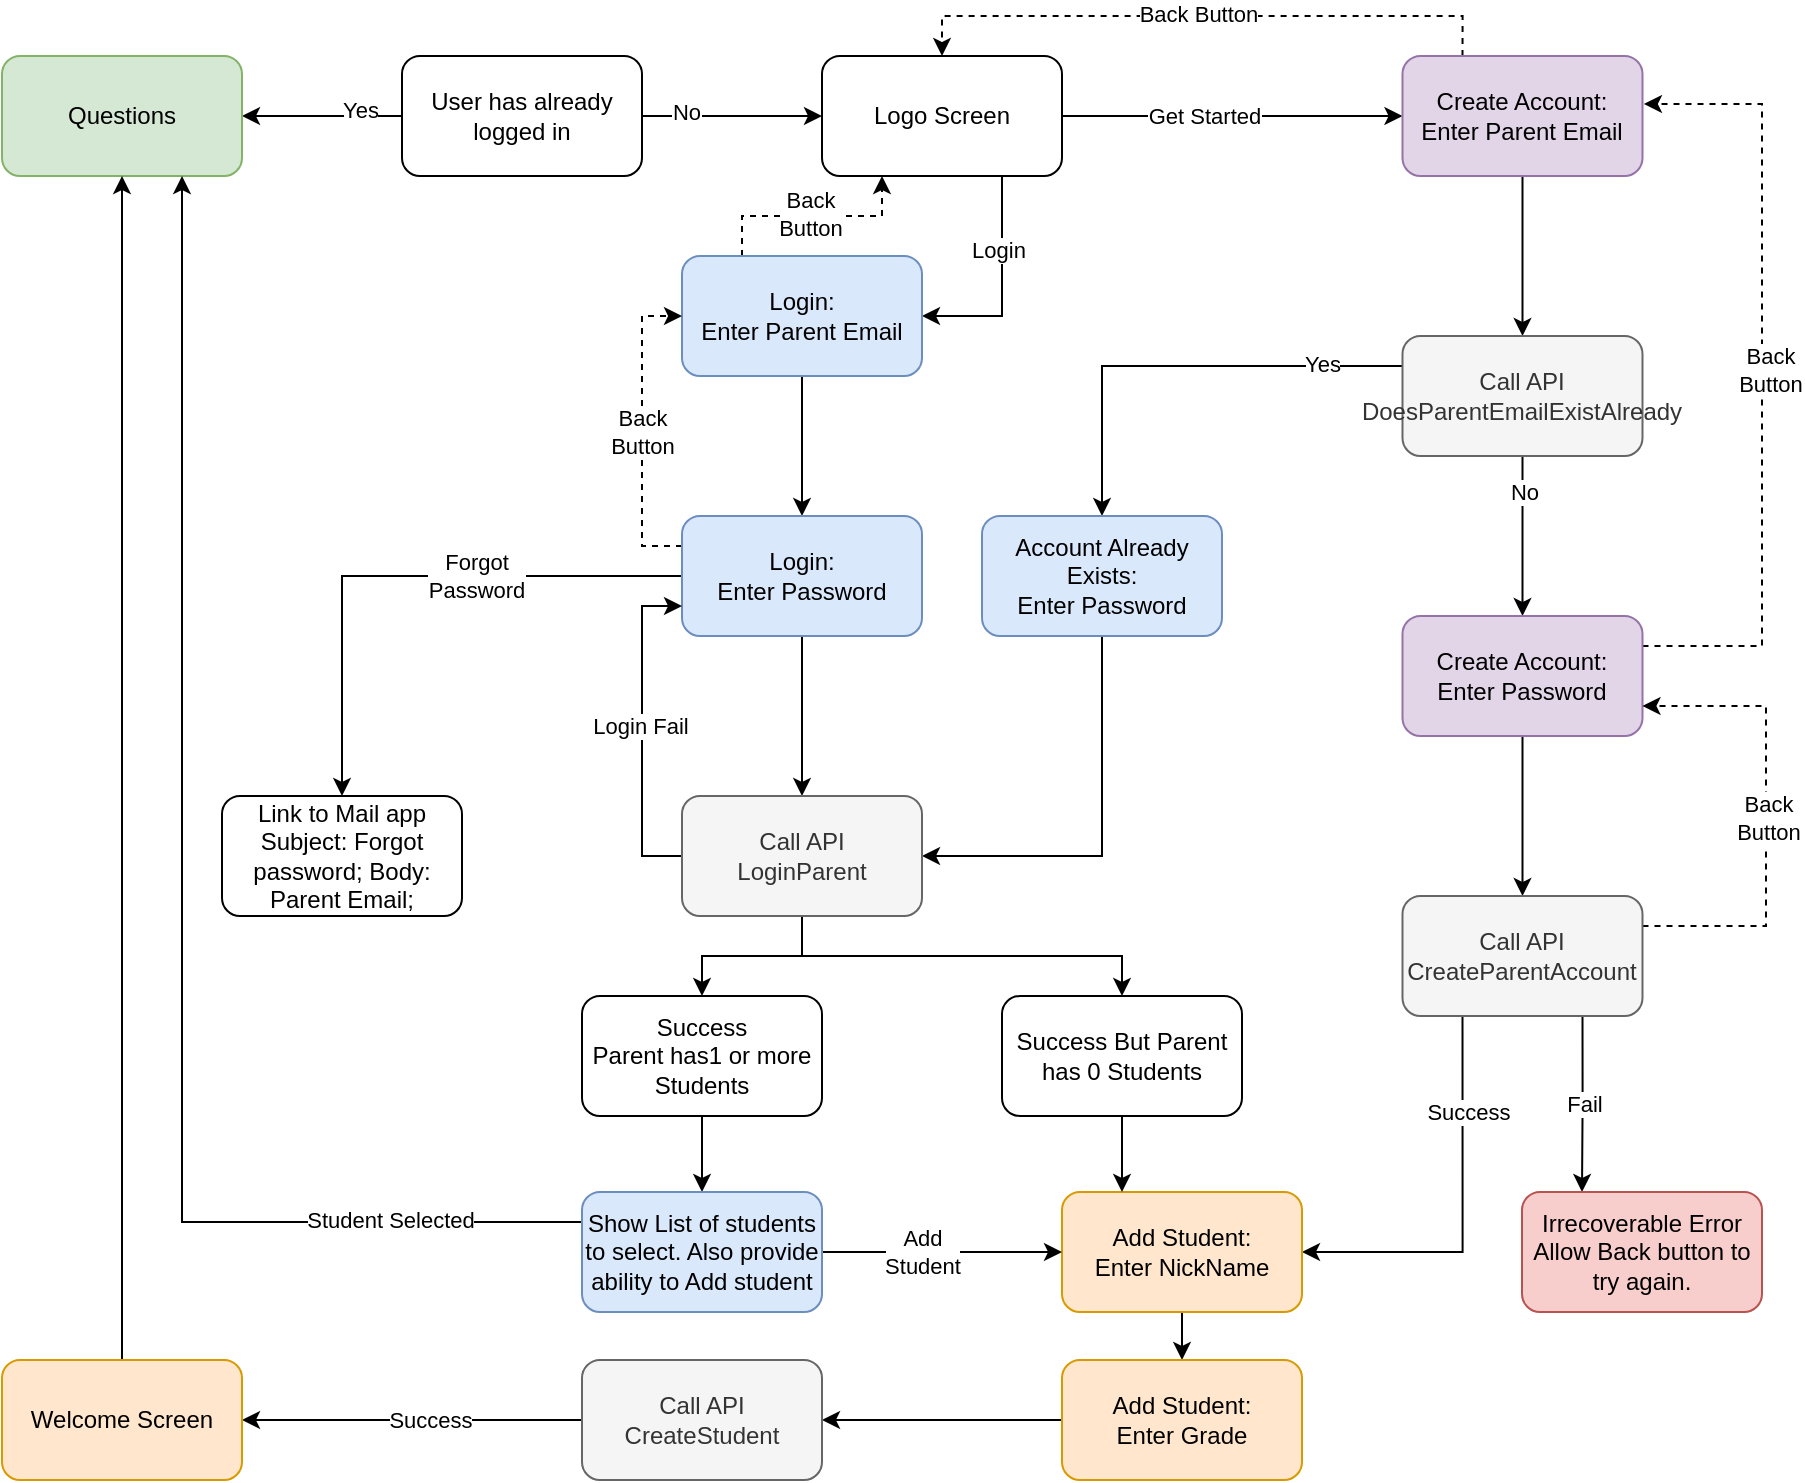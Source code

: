 <mxfile version="21.7.2" type="github">
  <diagram name="Page-1" id="vmIVtsfUiU3wfmPA_YQA">
    <mxGraphModel dx="2954" dy="1142" grid="0" gridSize="10" guides="1" tooltips="1" connect="1" arrows="1" fold="1" page="1" pageScale="1" pageWidth="1100" pageHeight="850" math="0" shadow="0">
      <root>
        <mxCell id="0" />
        <mxCell id="1" parent="0" />
        <mxCell id="P5cGoQy2PzddgMnJaDp2-16" value="" style="edgeStyle=orthogonalEdgeStyle;rounded=0;orthogonalLoop=1;jettySize=auto;html=1;entryX=0;entryY=0.5;entryDx=0;entryDy=0;" parent="1" source="P5cGoQy2PzddgMnJaDp2-1" target="P5cGoQy2PzddgMnJaDp2-21" edge="1">
          <mxGeometry relative="1" as="geometry">
            <mxPoint x="473" y="71" as="targetPoint" />
          </mxGeometry>
        </mxCell>
        <mxCell id="P5cGoQy2PzddgMnJaDp2-20" value="No" style="edgeLabel;html=1;align=center;verticalAlign=middle;resizable=0;points=[];" parent="P5cGoQy2PzddgMnJaDp2-16" vertex="1" connectable="0">
          <mxGeometry x="-0.514" y="2" relative="1" as="geometry">
            <mxPoint as="offset" />
          </mxGeometry>
        </mxCell>
        <mxCell id="P5cGoQy2PzddgMnJaDp2-18" value="" style="edgeStyle=orthogonalEdgeStyle;rounded=0;orthogonalLoop=1;jettySize=auto;html=1;" parent="1" source="P5cGoQy2PzddgMnJaDp2-1" target="P5cGoQy2PzddgMnJaDp2-17" edge="1">
          <mxGeometry relative="1" as="geometry" />
        </mxCell>
        <mxCell id="P5cGoQy2PzddgMnJaDp2-19" value="Yes" style="edgeLabel;html=1;align=center;verticalAlign=middle;resizable=0;points=[];" parent="P5cGoQy2PzddgMnJaDp2-18" vertex="1" connectable="0">
          <mxGeometry x="-0.475" y="-3" relative="1" as="geometry">
            <mxPoint as="offset" />
          </mxGeometry>
        </mxCell>
        <mxCell id="P5cGoQy2PzddgMnJaDp2-1" value="User has already logged in" style="rounded=1;whiteSpace=wrap;html=1;" parent="1" vertex="1">
          <mxGeometry x="263" y="41" width="120" height="60" as="geometry" />
        </mxCell>
        <mxCell id="P5cGoQy2PzddgMnJaDp2-17" value="Questions" style="rounded=1;whiteSpace=wrap;html=1;fillColor=#d5e8d4;strokeColor=#82b366;" parent="1" vertex="1">
          <mxGeometry x="63" y="41" width="120" height="60" as="geometry" />
        </mxCell>
        <mxCell id="P5cGoQy2PzddgMnJaDp2-23" value="" style="edgeStyle=orthogonalEdgeStyle;rounded=0;orthogonalLoop=1;jettySize=auto;html=1;exitX=1;exitY=0.5;exitDx=0;exitDy=0;" parent="1" source="P5cGoQy2PzddgMnJaDp2-21" target="P5cGoQy2PzddgMnJaDp2-22" edge="1">
          <mxGeometry relative="1" as="geometry">
            <mxPoint x="703" y="131" as="sourcePoint" />
          </mxGeometry>
        </mxCell>
        <mxCell id="P5cGoQy2PzddgMnJaDp2-24" value="Get Started" style="edgeLabel;html=1;align=center;verticalAlign=middle;resizable=0;points=[];" parent="P5cGoQy2PzddgMnJaDp2-23" vertex="1" connectable="0">
          <mxGeometry x="-0.525" relative="1" as="geometry">
            <mxPoint x="30" as="offset" />
          </mxGeometry>
        </mxCell>
        <mxCell id="-tZ8AGclSu1HzoPf-OQu-6" style="edgeStyle=orthogonalEdgeStyle;rounded=0;orthogonalLoop=1;jettySize=auto;html=1;exitX=0.75;exitY=1;exitDx=0;exitDy=0;entryX=1;entryY=0.5;entryDx=0;entryDy=0;" edge="1" parent="1" source="P5cGoQy2PzddgMnJaDp2-21" target="P5cGoQy2PzddgMnJaDp2-25">
          <mxGeometry relative="1" as="geometry" />
        </mxCell>
        <mxCell id="-tZ8AGclSu1HzoPf-OQu-7" value="Login" style="edgeLabel;html=1;align=center;verticalAlign=middle;resizable=0;points=[];" vertex="1" connectable="0" parent="-tZ8AGclSu1HzoPf-OQu-6">
          <mxGeometry x="-0.327" y="-2" relative="1" as="geometry">
            <mxPoint as="offset" />
          </mxGeometry>
        </mxCell>
        <mxCell id="P5cGoQy2PzddgMnJaDp2-21" value="Logo Screen" style="rounded=1;whiteSpace=wrap;html=1;" parent="1" vertex="1">
          <mxGeometry x="473" y="41" width="120" height="60" as="geometry" />
        </mxCell>
        <mxCell id="P5cGoQy2PzddgMnJaDp2-30" value="" style="edgeStyle=orthogonalEdgeStyle;rounded=0;orthogonalLoop=1;jettySize=auto;html=1;" parent="1" source="P5cGoQy2PzddgMnJaDp2-22" target="P5cGoQy2PzddgMnJaDp2-29" edge="1">
          <mxGeometry relative="1" as="geometry" />
        </mxCell>
        <mxCell id="5v7Toj7J83Ppl3yIPvHp-8" style="edgeStyle=orthogonalEdgeStyle;rounded=0;orthogonalLoop=1;jettySize=auto;html=1;exitX=0.25;exitY=0;exitDx=0;exitDy=0;entryX=0.5;entryY=0;entryDx=0;entryDy=0;dashed=1;" parent="1" source="P5cGoQy2PzddgMnJaDp2-22" target="P5cGoQy2PzddgMnJaDp2-21" edge="1">
          <mxGeometry relative="1" as="geometry" />
        </mxCell>
        <mxCell id="5v7Toj7J83Ppl3yIPvHp-9" value="Back Button" style="edgeLabel;html=1;align=center;verticalAlign=middle;resizable=0;points=[];" parent="5v7Toj7J83Ppl3yIPvHp-8" vertex="1" connectable="0">
          <mxGeometry x="0.014" y="-1" relative="1" as="geometry">
            <mxPoint as="offset" />
          </mxGeometry>
        </mxCell>
        <mxCell id="P5cGoQy2PzddgMnJaDp2-22" value="Create Account:&lt;br&gt;Enter Parent Email" style="whiteSpace=wrap;html=1;rounded=1;fillColor=#e1d5e7;strokeColor=#9673a6;" parent="1" vertex="1">
          <mxGeometry x="763.25" y="41" width="120" height="60" as="geometry" />
        </mxCell>
        <mxCell id="P5cGoQy2PzddgMnJaDp2-37" style="edgeStyle=orthogonalEdgeStyle;rounded=0;orthogonalLoop=1;jettySize=auto;html=1;exitX=0.5;exitY=1;exitDx=0;exitDy=0;entryX=0.5;entryY=0;entryDx=0;entryDy=0;" parent="1" source="P5cGoQy2PzddgMnJaDp2-25" target="P5cGoQy2PzddgMnJaDp2-34" edge="1">
          <mxGeometry relative="1" as="geometry" />
        </mxCell>
        <mxCell id="-tZ8AGclSu1HzoPf-OQu-4" style="edgeStyle=orthogonalEdgeStyle;rounded=0;orthogonalLoop=1;jettySize=auto;html=1;exitX=0.25;exitY=0;exitDx=0;exitDy=0;entryX=0.25;entryY=1;entryDx=0;entryDy=0;dashed=1;" edge="1" parent="1" source="P5cGoQy2PzddgMnJaDp2-25" target="P5cGoQy2PzddgMnJaDp2-21">
          <mxGeometry relative="1" as="geometry" />
        </mxCell>
        <mxCell id="-tZ8AGclSu1HzoPf-OQu-5" value="Back&lt;br&gt;Button" style="edgeLabel;html=1;align=center;verticalAlign=middle;resizable=0;points=[];" vertex="1" connectable="0" parent="-tZ8AGclSu1HzoPf-OQu-4">
          <mxGeometry x="-0.018" y="1" relative="1" as="geometry">
            <mxPoint as="offset" />
          </mxGeometry>
        </mxCell>
        <mxCell id="P5cGoQy2PzddgMnJaDp2-25" value="Login:&lt;br&gt;Enter Parent Email" style="whiteSpace=wrap;html=1;rounded=1;fillColor=#dae8fc;strokeColor=#6c8ebf;" parent="1" vertex="1">
          <mxGeometry x="403" y="141" width="120" height="60" as="geometry" />
        </mxCell>
        <mxCell id="P5cGoQy2PzddgMnJaDp2-32" value="" style="edgeStyle=orthogonalEdgeStyle;rounded=0;orthogonalLoop=1;jettySize=auto;html=1;" parent="1" source="P5cGoQy2PzddgMnJaDp2-29" target="P5cGoQy2PzddgMnJaDp2-31" edge="1">
          <mxGeometry relative="1" as="geometry" />
        </mxCell>
        <mxCell id="P5cGoQy2PzddgMnJaDp2-33" value="No" style="edgeLabel;html=1;align=center;verticalAlign=middle;resizable=0;points=[];" parent="P5cGoQy2PzddgMnJaDp2-32" vertex="1" connectable="0">
          <mxGeometry x="-0.55" relative="1" as="geometry">
            <mxPoint as="offset" />
          </mxGeometry>
        </mxCell>
        <mxCell id="P5cGoQy2PzddgMnJaDp2-52" style="edgeStyle=orthogonalEdgeStyle;rounded=0;orthogonalLoop=1;jettySize=auto;html=1;exitX=0;exitY=0.25;exitDx=0;exitDy=0;entryX=0.5;entryY=0;entryDx=0;entryDy=0;" parent="1" source="P5cGoQy2PzddgMnJaDp2-29" target="P5cGoQy2PzddgMnJaDp2-43" edge="1">
          <mxGeometry relative="1" as="geometry" />
        </mxCell>
        <mxCell id="P5cGoQy2PzddgMnJaDp2-53" value="Yes" style="edgeLabel;html=1;align=center;verticalAlign=middle;resizable=0;points=[];" parent="P5cGoQy2PzddgMnJaDp2-52" vertex="1" connectable="0">
          <mxGeometry x="-0.642" y="-1" relative="1" as="geometry">
            <mxPoint as="offset" />
          </mxGeometry>
        </mxCell>
        <mxCell id="P5cGoQy2PzddgMnJaDp2-29" value="Call API&lt;br&gt;DoesParentEmailExistAlready" style="whiteSpace=wrap;html=1;rounded=1;fillColor=#f5f5f5;fontColor=#333333;strokeColor=#666666;" parent="1" vertex="1">
          <mxGeometry x="763.25" y="181" width="120" height="60" as="geometry" />
        </mxCell>
        <mxCell id="P5cGoQy2PzddgMnJaDp2-39" value="" style="edgeStyle=orthogonalEdgeStyle;rounded=0;orthogonalLoop=1;jettySize=auto;html=1;" parent="1" source="P5cGoQy2PzddgMnJaDp2-31" target="P5cGoQy2PzddgMnJaDp2-38" edge="1">
          <mxGeometry relative="1" as="geometry" />
        </mxCell>
        <mxCell id="5v7Toj7J83Ppl3yIPvHp-13" style="edgeStyle=orthogonalEdgeStyle;rounded=0;orthogonalLoop=1;jettySize=auto;html=1;exitX=1;exitY=0.25;exitDx=0;exitDy=0;entryX=1.006;entryY=0.4;entryDx=0;entryDy=0;entryPerimeter=0;dashed=1;" parent="1" source="P5cGoQy2PzddgMnJaDp2-31" target="P5cGoQy2PzddgMnJaDp2-22" edge="1">
          <mxGeometry relative="1" as="geometry">
            <Array as="points">
              <mxPoint x="943" y="336" />
              <mxPoint x="943" y="65" />
            </Array>
          </mxGeometry>
        </mxCell>
        <mxCell id="5v7Toj7J83Ppl3yIPvHp-14" value="Back&lt;br&gt;Button" style="edgeLabel;html=1;align=center;verticalAlign=middle;resizable=0;points=[];" parent="5v7Toj7J83Ppl3yIPvHp-13" vertex="1" connectable="0">
          <mxGeometry x="0.013" y="-4" relative="1" as="geometry">
            <mxPoint as="offset" />
          </mxGeometry>
        </mxCell>
        <mxCell id="P5cGoQy2PzddgMnJaDp2-31" value="Create Account:&lt;br&gt;Enter Password" style="whiteSpace=wrap;html=1;rounded=1;fillColor=#e1d5e7;strokeColor=#9673a6;" parent="1" vertex="1">
          <mxGeometry x="763.25" y="321" width="120" height="60" as="geometry" />
        </mxCell>
        <mxCell id="P5cGoQy2PzddgMnJaDp2-48" value="" style="edgeStyle=orthogonalEdgeStyle;rounded=0;orthogonalLoop=1;jettySize=auto;html=1;" parent="1" source="P5cGoQy2PzddgMnJaDp2-34" target="P5cGoQy2PzddgMnJaDp2-47" edge="1">
          <mxGeometry relative="1" as="geometry" />
        </mxCell>
        <mxCell id="P5cGoQy2PzddgMnJaDp2-83" style="edgeStyle=orthogonalEdgeStyle;rounded=0;orthogonalLoop=1;jettySize=auto;html=1;exitX=0;exitY=0.25;exitDx=0;exitDy=0;entryX=0;entryY=0.5;entryDx=0;entryDy=0;dashed=1;" parent="1" source="P5cGoQy2PzddgMnJaDp2-34" target="P5cGoQy2PzddgMnJaDp2-25" edge="1">
          <mxGeometry relative="1" as="geometry" />
        </mxCell>
        <mxCell id="P5cGoQy2PzddgMnJaDp2-84" value="Back &lt;br&gt;Button" style="edgeLabel;html=1;align=center;verticalAlign=middle;resizable=0;points=[];" parent="P5cGoQy2PzddgMnJaDp2-83" vertex="1" connectable="0">
          <mxGeometry x="-0.007" relative="1" as="geometry">
            <mxPoint as="offset" />
          </mxGeometry>
        </mxCell>
        <mxCell id="P5cGoQy2PzddgMnJaDp2-90" value="" style="edgeStyle=orthogonalEdgeStyle;rounded=0;orthogonalLoop=1;jettySize=auto;html=1;" parent="1" source="P5cGoQy2PzddgMnJaDp2-34" target="P5cGoQy2PzddgMnJaDp2-89" edge="1">
          <mxGeometry relative="1" as="geometry" />
        </mxCell>
        <mxCell id="P5cGoQy2PzddgMnJaDp2-91" value="Forgot &lt;br&gt;Password" style="edgeLabel;html=1;align=center;verticalAlign=middle;resizable=0;points=[];" parent="P5cGoQy2PzddgMnJaDp2-90" vertex="1" connectable="0">
          <mxGeometry x="-0.463" y="2" relative="1" as="geometry">
            <mxPoint x="-28" y="-2" as="offset" />
          </mxGeometry>
        </mxCell>
        <mxCell id="P5cGoQy2PzddgMnJaDp2-34" value="Login:&lt;br&gt;Enter Password" style="whiteSpace=wrap;html=1;rounded=1;fillColor=#dae8fc;strokeColor=#6c8ebf;" parent="1" vertex="1">
          <mxGeometry x="403" y="271" width="120" height="60" as="geometry" />
        </mxCell>
        <mxCell id="P5cGoQy2PzddgMnJaDp2-79" style="edgeStyle=orthogonalEdgeStyle;rounded=0;orthogonalLoop=1;jettySize=auto;html=1;exitX=0.25;exitY=1;exitDx=0;exitDy=0;entryX=1;entryY=0.5;entryDx=0;entryDy=0;" parent="1" source="P5cGoQy2PzddgMnJaDp2-38" target="P5cGoQy2PzddgMnJaDp2-40" edge="1">
          <mxGeometry relative="1" as="geometry" />
        </mxCell>
        <mxCell id="P5cGoQy2PzddgMnJaDp2-80" value="Success" style="edgeLabel;html=1;align=center;verticalAlign=middle;resizable=0;points=[];" parent="P5cGoQy2PzddgMnJaDp2-79" vertex="1" connectable="0">
          <mxGeometry x="-0.523" y="2" relative="1" as="geometry">
            <mxPoint as="offset" />
          </mxGeometry>
        </mxCell>
        <mxCell id="5v7Toj7J83Ppl3yIPvHp-2" value="" style="edgeStyle=orthogonalEdgeStyle;rounded=0;orthogonalLoop=1;jettySize=auto;html=1;entryX=0.25;entryY=0;entryDx=0;entryDy=0;exitX=0.75;exitY=1;exitDx=0;exitDy=0;" parent="1" source="P5cGoQy2PzddgMnJaDp2-38" target="5v7Toj7J83Ppl3yIPvHp-1" edge="1">
          <mxGeometry relative="1" as="geometry">
            <mxPoint x="963.25" y="491" as="targetPoint" />
          </mxGeometry>
        </mxCell>
        <mxCell id="5v7Toj7J83Ppl3yIPvHp-3" value="Fail" style="edgeLabel;html=1;align=center;verticalAlign=middle;resizable=0;points=[];" parent="5v7Toj7J83Ppl3yIPvHp-2" vertex="1" connectable="0">
          <mxGeometry x="-0.281" y="-2" relative="1" as="geometry">
            <mxPoint x="2" y="12" as="offset" />
          </mxGeometry>
        </mxCell>
        <mxCell id="5v7Toj7J83Ppl3yIPvHp-4" style="edgeStyle=orthogonalEdgeStyle;rounded=0;orthogonalLoop=1;jettySize=auto;html=1;exitX=1;exitY=0.25;exitDx=0;exitDy=0;entryX=1;entryY=0.75;entryDx=0;entryDy=0;dashed=1;" parent="1" source="P5cGoQy2PzddgMnJaDp2-38" target="P5cGoQy2PzddgMnJaDp2-31" edge="1">
          <mxGeometry relative="1" as="geometry">
            <Array as="points">
              <mxPoint x="945" y="476" />
              <mxPoint x="945" y="366" />
            </Array>
          </mxGeometry>
        </mxCell>
        <mxCell id="5v7Toj7J83Ppl3yIPvHp-5" value="Back &lt;br&gt;Button" style="edgeLabel;html=1;align=center;verticalAlign=middle;resizable=0;points=[];" parent="5v7Toj7J83Ppl3yIPvHp-4" vertex="1" connectable="0">
          <mxGeometry x="-0.006" y="-1" relative="1" as="geometry">
            <mxPoint as="offset" />
          </mxGeometry>
        </mxCell>
        <mxCell id="P5cGoQy2PzddgMnJaDp2-38" value="Call API&lt;br&gt;CreateParentAccount" style="whiteSpace=wrap;html=1;rounded=1;fillColor=#f5f5f5;fontColor=#333333;strokeColor=#666666;" parent="1" vertex="1">
          <mxGeometry x="763.25" y="461" width="120" height="60" as="geometry" />
        </mxCell>
        <mxCell id="P5cGoQy2PzddgMnJaDp2-71" value="" style="edgeStyle=orthogonalEdgeStyle;rounded=0;orthogonalLoop=1;jettySize=auto;html=1;" parent="1" source="P5cGoQy2PzddgMnJaDp2-40" target="P5cGoQy2PzddgMnJaDp2-70" edge="1">
          <mxGeometry relative="1" as="geometry" />
        </mxCell>
        <mxCell id="P5cGoQy2PzddgMnJaDp2-40" value="Add Student:&lt;br&gt;Enter NickName" style="whiteSpace=wrap;html=1;rounded=1;fillColor=#ffe6cc;strokeColor=#d79b00;" parent="1" vertex="1">
          <mxGeometry x="593" y="609" width="120" height="60" as="geometry" />
        </mxCell>
        <mxCell id="P5cGoQy2PzddgMnJaDp2-46" value="" style="edgeStyle=orthogonalEdgeStyle;rounded=0;orthogonalLoop=1;jettySize=auto;html=1;entryX=1;entryY=0.5;entryDx=0;entryDy=0;exitX=0.5;exitY=1;exitDx=0;exitDy=0;" parent="1" source="P5cGoQy2PzddgMnJaDp2-43" target="P5cGoQy2PzddgMnJaDp2-47" edge="1">
          <mxGeometry relative="1" as="geometry" />
        </mxCell>
        <mxCell id="P5cGoQy2PzddgMnJaDp2-43" value="Account Already Exists:&lt;br&gt;Enter Password" style="whiteSpace=wrap;html=1;rounded=1;fillColor=#dae8fc;strokeColor=#6c8ebf;" parent="1" vertex="1">
          <mxGeometry x="553" y="271" width="120" height="60" as="geometry" />
        </mxCell>
        <mxCell id="P5cGoQy2PzddgMnJaDp2-63" style="edgeStyle=orthogonalEdgeStyle;rounded=0;orthogonalLoop=1;jettySize=auto;html=1;exitX=0.5;exitY=1;exitDx=0;exitDy=0;entryX=0.5;entryY=0;entryDx=0;entryDy=0;" parent="1" source="P5cGoQy2PzddgMnJaDp2-47" target="P5cGoQy2PzddgMnJaDp2-58" edge="1">
          <mxGeometry relative="1" as="geometry" />
        </mxCell>
        <mxCell id="P5cGoQy2PzddgMnJaDp2-66" style="edgeStyle=orthogonalEdgeStyle;rounded=0;orthogonalLoop=1;jettySize=auto;html=1;exitX=0.5;exitY=1;exitDx=0;exitDy=0;" parent="1" source="P5cGoQy2PzddgMnJaDp2-47" target="P5cGoQy2PzddgMnJaDp2-65" edge="1">
          <mxGeometry relative="1" as="geometry" />
        </mxCell>
        <mxCell id="P5cGoQy2PzddgMnJaDp2-81" style="edgeStyle=orthogonalEdgeStyle;rounded=0;orthogonalLoop=1;jettySize=auto;html=1;exitX=0;exitY=0.5;exitDx=0;exitDy=0;entryX=0;entryY=0.75;entryDx=0;entryDy=0;" parent="1" source="P5cGoQy2PzddgMnJaDp2-47" target="P5cGoQy2PzddgMnJaDp2-34" edge="1">
          <mxGeometry relative="1" as="geometry" />
        </mxCell>
        <mxCell id="P5cGoQy2PzddgMnJaDp2-82" value="Login Fail" style="edgeLabel;html=1;align=center;verticalAlign=middle;resizable=0;points=[];" parent="P5cGoQy2PzddgMnJaDp2-81" vertex="1" connectable="0">
          <mxGeometry x="0.031" y="1" relative="1" as="geometry">
            <mxPoint as="offset" />
          </mxGeometry>
        </mxCell>
        <mxCell id="P5cGoQy2PzddgMnJaDp2-47" value="Call API&lt;br&gt;LoginParent" style="whiteSpace=wrap;html=1;rounded=1;fillColor=#f5f5f5;fontColor=#333333;strokeColor=#666666;" parent="1" vertex="1">
          <mxGeometry x="403" y="411" width="120" height="60" as="geometry" />
        </mxCell>
        <mxCell id="P5cGoQy2PzddgMnJaDp2-60" value="" style="edgeStyle=orthogonalEdgeStyle;rounded=0;orthogonalLoop=1;jettySize=auto;html=1;" parent="1" source="P5cGoQy2PzddgMnJaDp2-58" target="P5cGoQy2PzddgMnJaDp2-59" edge="1">
          <mxGeometry relative="1" as="geometry" />
        </mxCell>
        <mxCell id="P5cGoQy2PzddgMnJaDp2-58" value="Success&lt;br&gt;Parent has1 or more Students" style="whiteSpace=wrap;html=1;rounded=1;" parent="1" vertex="1">
          <mxGeometry x="353" y="511" width="120" height="60" as="geometry" />
        </mxCell>
        <mxCell id="P5cGoQy2PzddgMnJaDp2-61" style="edgeStyle=orthogonalEdgeStyle;rounded=0;orthogonalLoop=1;jettySize=auto;html=1;exitX=0;exitY=0.25;exitDx=0;exitDy=0;entryX=0.75;entryY=1;entryDx=0;entryDy=0;" parent="1" source="P5cGoQy2PzddgMnJaDp2-59" target="P5cGoQy2PzddgMnJaDp2-17" edge="1">
          <mxGeometry relative="1" as="geometry" />
        </mxCell>
        <mxCell id="P5cGoQy2PzddgMnJaDp2-62" value="Student Selected" style="edgeLabel;html=1;align=center;verticalAlign=middle;resizable=0;points=[];" parent="P5cGoQy2PzddgMnJaDp2-61" vertex="1" connectable="0">
          <mxGeometry x="-0.735" y="-1" relative="1" as="geometry">
            <mxPoint as="offset" />
          </mxGeometry>
        </mxCell>
        <mxCell id="P5cGoQy2PzddgMnJaDp2-68" style="edgeStyle=orthogonalEdgeStyle;rounded=0;orthogonalLoop=1;jettySize=auto;html=1;" parent="1" source="P5cGoQy2PzddgMnJaDp2-59" target="P5cGoQy2PzddgMnJaDp2-40" edge="1">
          <mxGeometry relative="1" as="geometry" />
        </mxCell>
        <mxCell id="P5cGoQy2PzddgMnJaDp2-69" value="Add &lt;br&gt;Student" style="edgeLabel;html=1;align=center;verticalAlign=middle;resizable=0;points=[];" parent="P5cGoQy2PzddgMnJaDp2-68" vertex="1" connectable="0">
          <mxGeometry x="-0.521" relative="1" as="geometry">
            <mxPoint x="21" as="offset" />
          </mxGeometry>
        </mxCell>
        <mxCell id="P5cGoQy2PzddgMnJaDp2-59" value="Show List of students to select. Also provide ability to Add student" style="whiteSpace=wrap;html=1;rounded=1;fillColor=#dae8fc;strokeColor=#6c8ebf;" parent="1" vertex="1">
          <mxGeometry x="353" y="609" width="120" height="60" as="geometry" />
        </mxCell>
        <mxCell id="P5cGoQy2PzddgMnJaDp2-67" style="edgeStyle=orthogonalEdgeStyle;rounded=0;orthogonalLoop=1;jettySize=auto;html=1;exitX=0.5;exitY=1;exitDx=0;exitDy=0;entryX=0.25;entryY=0;entryDx=0;entryDy=0;" parent="1" source="P5cGoQy2PzddgMnJaDp2-65" target="P5cGoQy2PzddgMnJaDp2-40" edge="1">
          <mxGeometry relative="1" as="geometry" />
        </mxCell>
        <mxCell id="P5cGoQy2PzddgMnJaDp2-65" value="Success But Parent has 0 Students" style="whiteSpace=wrap;html=1;rounded=1;" parent="1" vertex="1">
          <mxGeometry x="563" y="511" width="120" height="60" as="geometry" />
        </mxCell>
        <mxCell id="P5cGoQy2PzddgMnJaDp2-73" value="" style="edgeStyle=orthogonalEdgeStyle;rounded=0;orthogonalLoop=1;jettySize=auto;html=1;" parent="1" source="P5cGoQy2PzddgMnJaDp2-70" target="P5cGoQy2PzddgMnJaDp2-72" edge="1">
          <mxGeometry relative="1" as="geometry" />
        </mxCell>
        <mxCell id="P5cGoQy2PzddgMnJaDp2-70" value="Add Student:&lt;br&gt;Enter Grade" style="whiteSpace=wrap;html=1;rounded=1;fillColor=#ffe6cc;strokeColor=#d79b00;" parent="1" vertex="1">
          <mxGeometry x="593" y="693" width="120" height="60" as="geometry" />
        </mxCell>
        <mxCell id="P5cGoQy2PzddgMnJaDp2-75" value="" style="edgeStyle=orthogonalEdgeStyle;rounded=0;orthogonalLoop=1;jettySize=auto;html=1;" parent="1" source="P5cGoQy2PzddgMnJaDp2-72" target="P5cGoQy2PzddgMnJaDp2-74" edge="1">
          <mxGeometry relative="1" as="geometry" />
        </mxCell>
        <mxCell id="P5cGoQy2PzddgMnJaDp2-76" value="Success" style="edgeLabel;html=1;align=center;verticalAlign=middle;resizable=0;points=[];" parent="P5cGoQy2PzddgMnJaDp2-75" vertex="1" connectable="0">
          <mxGeometry x="-0.551" y="2" relative="1" as="geometry">
            <mxPoint x="-38" y="-2" as="offset" />
          </mxGeometry>
        </mxCell>
        <mxCell id="P5cGoQy2PzddgMnJaDp2-72" value="Call API&lt;br&gt;CreateStudent" style="whiteSpace=wrap;html=1;rounded=1;fillColor=#f5f5f5;fontColor=#333333;strokeColor=#666666;" parent="1" vertex="1">
          <mxGeometry x="353" y="693" width="120" height="60" as="geometry" />
        </mxCell>
        <mxCell id="P5cGoQy2PzddgMnJaDp2-77" style="edgeStyle=orthogonalEdgeStyle;rounded=0;orthogonalLoop=1;jettySize=auto;html=1;entryX=0.5;entryY=1;entryDx=0;entryDy=0;exitX=0.5;exitY=0;exitDx=0;exitDy=0;" parent="1" source="P5cGoQy2PzddgMnJaDp2-74" target="P5cGoQy2PzddgMnJaDp2-17" edge="1">
          <mxGeometry relative="1" as="geometry">
            <mxPoint x="93" y="680" as="sourcePoint" />
          </mxGeometry>
        </mxCell>
        <mxCell id="P5cGoQy2PzddgMnJaDp2-74" value="Welcome Screen" style="whiteSpace=wrap;html=1;rounded=1;fillColor=#ffe6cc;strokeColor=#d79b00;" parent="1" vertex="1">
          <mxGeometry x="63" y="693" width="120" height="60" as="geometry" />
        </mxCell>
        <mxCell id="P5cGoQy2PzddgMnJaDp2-89" value="Link to Mail app&lt;br&gt;Subject: Forgot password; Body: Parent Email;" style="whiteSpace=wrap;html=1;rounded=1;" parent="1" vertex="1">
          <mxGeometry x="173" y="411" width="120" height="60" as="geometry" />
        </mxCell>
        <mxCell id="5v7Toj7J83Ppl3yIPvHp-1" value="Irrecoverable Error&lt;br&gt;Allow Back button to try again." style="whiteSpace=wrap;html=1;rounded=1;fillColor=#f8cecc;strokeColor=#b85450;" parent="1" vertex="1">
          <mxGeometry x="823" y="609" width="120" height="60" as="geometry" />
        </mxCell>
      </root>
    </mxGraphModel>
  </diagram>
</mxfile>

